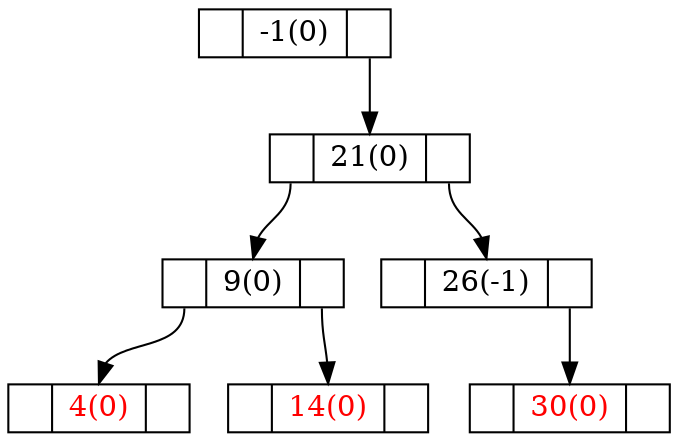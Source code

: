 digraph G {
node [shape = record, height = .1, color = "black"];
-1[label = "<L> |<D> -1(0)|<R> "];
21[label = "<L> |<D> 21(0)|<R> "];
9[label = "<L> |<D> 9(0)|<R> "];
26[label = "<L> |<D> 26(-1)|<R> "];
4[label = "<L> |<D> 4(0)|<R> ",fontcolor="red"];
14[label = "<L> |<D> 14(0)|<R> ",fontcolor="red"];
30[label = "<L> |<D> 30(0)|<R> ",fontcolor="red"];
"-1":R -> "21":D;
"21":L -> "9":D;
"21":R -> "26":D;
"9":L -> "4":D;
"9":R -> "14":D;
"26":R -> "30":D;
}
